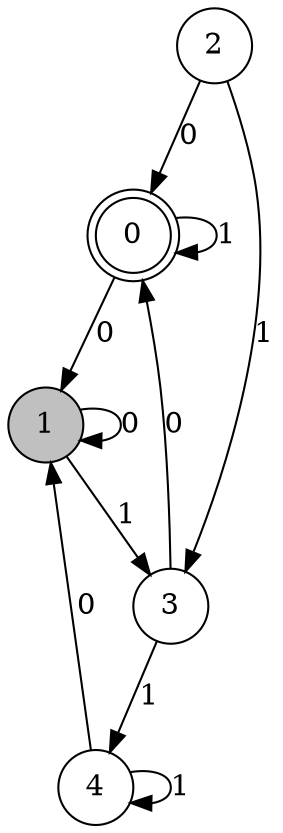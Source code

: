 digraph {
	0 [label=0 shape=doublecircle]
	1 [label=1 fillcolor=grey shape=circle style=filled]
	2 [label=2 shape=circle]
	3 [label=3 shape=circle]
	4 [label=4 shape=circle]
	0 -> 1 [label=0]
	1 -> 1 [label=0]
	2 -> 0 [label=0]
	3 -> 0 [label=0]
	4 -> 1 [label=0]
	0 -> 0 [label=1]
	1 -> 3 [label=1]
	2 -> 3 [label=1]
	3 -> 4 [label=1]
	4 -> 4 [label=1]
}
